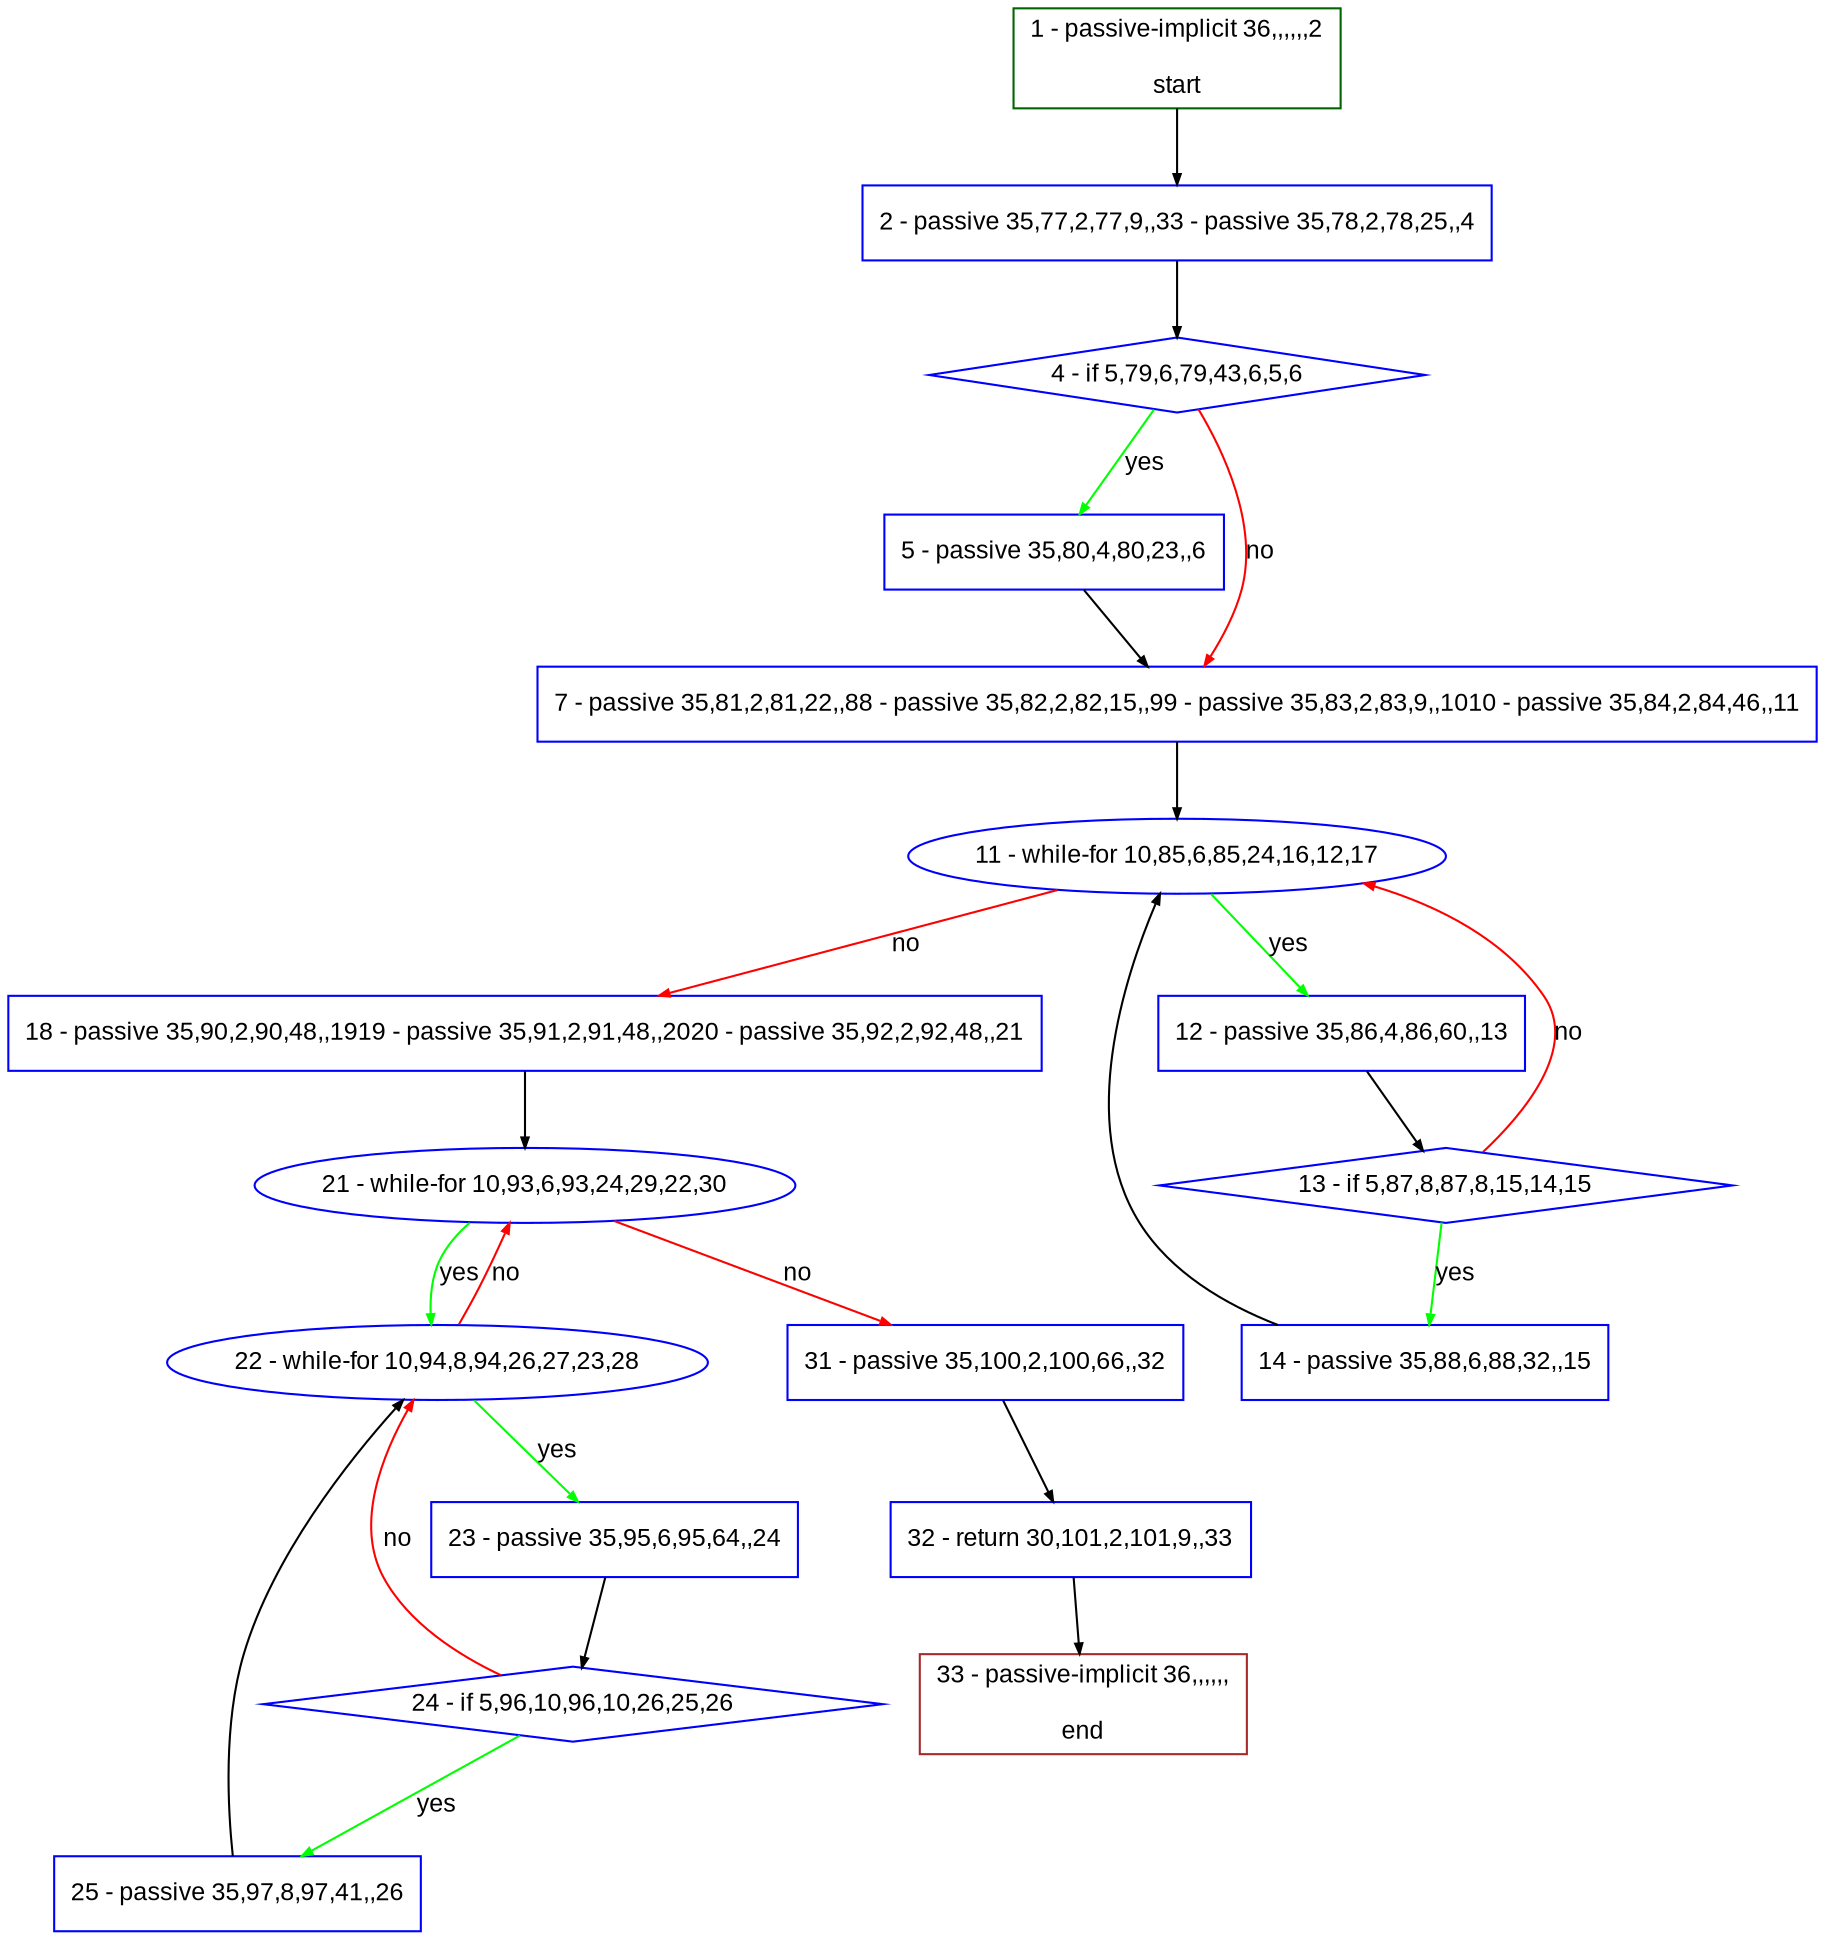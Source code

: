 digraph "" {
  graph [pack="true", label="", fontsize="12", packmode="clust", fontname="Arial", fillcolor="#FFFFCC", bgcolor="white", style="rounded,filled", compound="true"];
  node [node_initialized="no", label="", color="grey", fontsize="12", fillcolor="white", fontname="Arial", style="filled", shape="rectangle", compound="true", fixedsize="false"];
  edge [fontcolor="black", arrowhead="normal", arrowtail="none", arrowsize="0.5", ltail="", label="", color="black", fontsize="12", lhead="", fontname="Arial", dir="forward", compound="true"];
  __N1 [label="2 - passive 35,77,2,77,9,,33 - passive 35,78,2,78,25,,4", color="#0000ff", fillcolor="#ffffff", style="filled", shape="box"];
  __N2 [label="1 - passive-implicit 36,,,,,,2\n\nstart", color="#006400", fillcolor="#ffffff", style="filled", shape="box"];
  __N3 [label="4 - if 5,79,6,79,43,6,5,6", color="#0000ff", fillcolor="#ffffff", style="filled", shape="diamond"];
  __N4 [label="5 - passive 35,80,4,80,23,,6", color="#0000ff", fillcolor="#ffffff", style="filled", shape="box"];
  __N5 [label="7 - passive 35,81,2,81,22,,88 - passive 35,82,2,82,15,,99 - passive 35,83,2,83,9,,1010 - passive 35,84,2,84,46,,11", color="#0000ff", fillcolor="#ffffff", style="filled", shape="box"];
  __N6 [label="11 - while-for 10,85,6,85,24,16,12,17", color="#0000ff", fillcolor="#ffffff", style="filled", shape="oval"];
  __N7 [label="12 - passive 35,86,4,86,60,,13", color="#0000ff", fillcolor="#ffffff", style="filled", shape="box"];
  __N8 [label="18 - passive 35,90,2,90,48,,1919 - passive 35,91,2,91,48,,2020 - passive 35,92,2,92,48,,21", color="#0000ff", fillcolor="#ffffff", style="filled", shape="box"];
  __N9 [label="13 - if 5,87,8,87,8,15,14,15", color="#0000ff", fillcolor="#ffffff", style="filled", shape="diamond"];
  __N10 [label="14 - passive 35,88,6,88,32,,15", color="#0000ff", fillcolor="#ffffff", style="filled", shape="box"];
  __N11 [label="21 - while-for 10,93,6,93,24,29,22,30", color="#0000ff", fillcolor="#ffffff", style="filled", shape="oval"];
  __N12 [label="22 - while-for 10,94,8,94,26,27,23,28", color="#0000ff", fillcolor="#ffffff", style="filled", shape="oval"];
  __N13 [label="31 - passive 35,100,2,100,66,,32", color="#0000ff", fillcolor="#ffffff", style="filled", shape="box"];
  __N14 [label="23 - passive 35,95,6,95,64,,24", color="#0000ff", fillcolor="#ffffff", style="filled", shape="box"];
  __N15 [label="24 - if 5,96,10,96,10,26,25,26", color="#0000ff", fillcolor="#ffffff", style="filled", shape="diamond"];
  __N16 [label="25 - passive 35,97,8,97,41,,26", color="#0000ff", fillcolor="#ffffff", style="filled", shape="box"];
  __N17 [label="32 - return 30,101,2,101,9,,33", color="#0000ff", fillcolor="#ffffff", style="filled", shape="box"];
  __N18 [label="33 - passive-implicit 36,,,,,,\n\nend", color="#a52a2a", fillcolor="#ffffff", style="filled", shape="box"];
  __N2 -> __N1 [arrowhead="normal", arrowtail="none", color="#000000", label="", dir="forward"];
  __N1 -> __N3 [arrowhead="normal", arrowtail="none", color="#000000", label="", dir="forward"];
  __N3 -> __N4 [arrowhead="normal", arrowtail="none", color="#00ff00", label="yes", dir="forward"];
  __N3 -> __N5 [arrowhead="normal", arrowtail="none", color="#ff0000", label="no", dir="forward"];
  __N4 -> __N5 [arrowhead="normal", arrowtail="none", color="#000000", label="", dir="forward"];
  __N5 -> __N6 [arrowhead="normal", arrowtail="none", color="#000000", label="", dir="forward"];
  __N6 -> __N7 [arrowhead="normal", arrowtail="none", color="#00ff00", label="yes", dir="forward"];
  __N6 -> __N8 [arrowhead="normal", arrowtail="none", color="#ff0000", label="no", dir="forward"];
  __N7 -> __N9 [arrowhead="normal", arrowtail="none", color="#000000", label="", dir="forward"];
  __N9 -> __N6 [arrowhead="normal", arrowtail="none", color="#ff0000", label="no", dir="forward"];
  __N9 -> __N10 [arrowhead="normal", arrowtail="none", color="#00ff00", label="yes", dir="forward"];
  __N10 -> __N6 [arrowhead="normal", arrowtail="none", color="#000000", label="", dir="forward"];
  __N8 -> __N11 [arrowhead="normal", arrowtail="none", color="#000000", label="", dir="forward"];
  __N11 -> __N12 [arrowhead="normal", arrowtail="none", color="#00ff00", label="yes", dir="forward"];
  __N12 -> __N11 [arrowhead="normal", arrowtail="none", color="#ff0000", label="no", dir="forward"];
  __N11 -> __N13 [arrowhead="normal", arrowtail="none", color="#ff0000", label="no", dir="forward"];
  __N12 -> __N14 [arrowhead="normal", arrowtail="none", color="#00ff00", label="yes", dir="forward"];
  __N14 -> __N15 [arrowhead="normal", arrowtail="none", color="#000000", label="", dir="forward"];
  __N15 -> __N12 [arrowhead="normal", arrowtail="none", color="#ff0000", label="no", dir="forward"];
  __N15 -> __N16 [arrowhead="normal", arrowtail="none", color="#00ff00", label="yes", dir="forward"];
  __N16 -> __N12 [arrowhead="normal", arrowtail="none", color="#000000", label="", dir="forward"];
  __N13 -> __N17 [arrowhead="normal", arrowtail="none", color="#000000", label="", dir="forward"];
  __N17 -> __N18 [arrowhead="normal", arrowtail="none", color="#000000", label="", dir="forward"];
}
